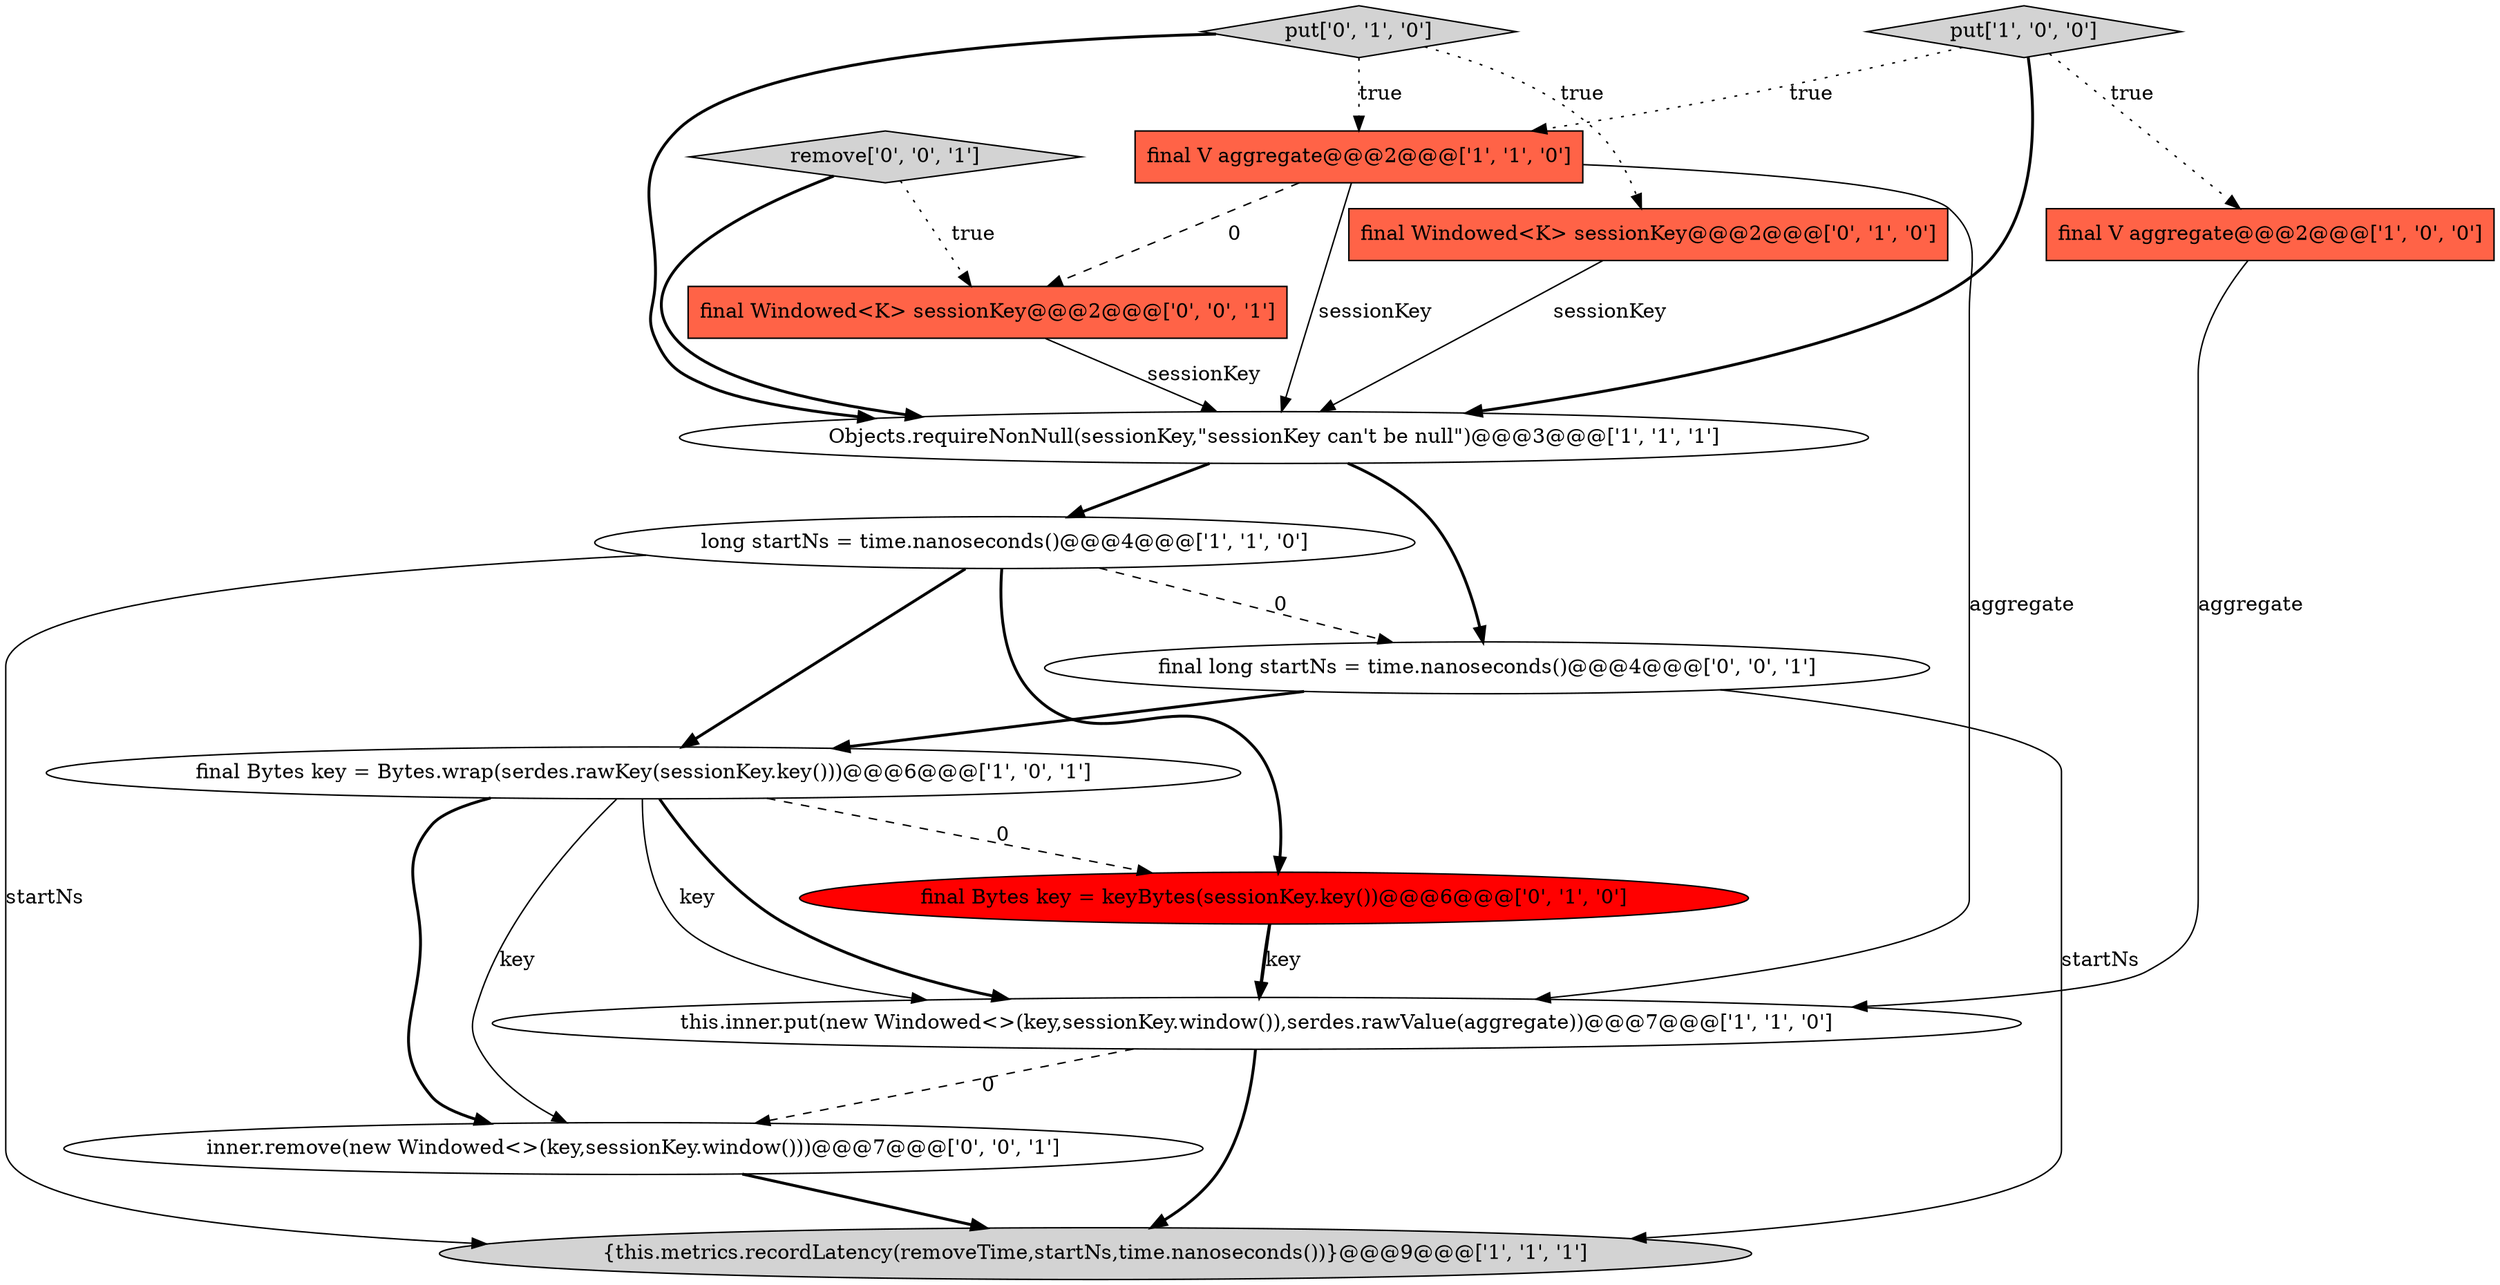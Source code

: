 digraph {
3 [style = filled, label = "final V aggregate@@@2@@@['1', '0', '0']", fillcolor = tomato, shape = box image = "AAA0AAABBB1BBB"];
4 [style = filled, label = "{this.metrics.recordLatency(removeTime,startNs,time.nanoseconds())}@@@9@@@['1', '1', '1']", fillcolor = lightgray, shape = ellipse image = "AAA0AAABBB1BBB"];
6 [style = filled, label = "final V aggregate@@@2@@@['1', '1', '0']", fillcolor = tomato, shape = box image = "AAA0AAABBB1BBB"];
12 [style = filled, label = "remove['0', '0', '1']", fillcolor = lightgray, shape = diamond image = "AAA0AAABBB3BBB"];
9 [style = filled, label = "final Windowed<K> sessionKey@@@2@@@['0', '1', '0']", fillcolor = tomato, shape = box image = "AAA0AAABBB2BBB"];
10 [style = filled, label = "final Bytes key = keyBytes(sessionKey.key())@@@6@@@['0', '1', '0']", fillcolor = red, shape = ellipse image = "AAA1AAABBB2BBB"];
13 [style = filled, label = "final long startNs = time.nanoseconds()@@@4@@@['0', '0', '1']", fillcolor = white, shape = ellipse image = "AAA0AAABBB3BBB"];
14 [style = filled, label = "inner.remove(new Windowed<>(key,sessionKey.window()))@@@7@@@['0', '0', '1']", fillcolor = white, shape = ellipse image = "AAA0AAABBB3BBB"];
0 [style = filled, label = "Objects.requireNonNull(sessionKey,\"sessionKey can't be null\")@@@3@@@['1', '1', '1']", fillcolor = white, shape = ellipse image = "AAA0AAABBB1BBB"];
5 [style = filled, label = "this.inner.put(new Windowed<>(key,sessionKey.window()),serdes.rawValue(aggregate))@@@7@@@['1', '1', '0']", fillcolor = white, shape = ellipse image = "AAA0AAABBB1BBB"];
8 [style = filled, label = "put['0', '1', '0']", fillcolor = lightgray, shape = diamond image = "AAA0AAABBB2BBB"];
7 [style = filled, label = "final Bytes key = Bytes.wrap(serdes.rawKey(sessionKey.key()))@@@6@@@['1', '0', '1']", fillcolor = white, shape = ellipse image = "AAA0AAABBB1BBB"];
2 [style = filled, label = "put['1', '0', '0']", fillcolor = lightgray, shape = diamond image = "AAA0AAABBB1BBB"];
1 [style = filled, label = "long startNs = time.nanoseconds()@@@4@@@['1', '1', '0']", fillcolor = white, shape = ellipse image = "AAA0AAABBB1BBB"];
11 [style = filled, label = "final Windowed<K> sessionKey@@@2@@@['0', '0', '1']", fillcolor = tomato, shape = box image = "AAA0AAABBB3BBB"];
2->3 [style = dotted, label="true"];
10->5 [style = solid, label="key"];
5->14 [style = dashed, label="0"];
3->5 [style = solid, label="aggregate"];
0->13 [style = bold, label=""];
6->0 [style = solid, label="sessionKey"];
6->11 [style = dashed, label="0"];
9->0 [style = solid, label="sessionKey"];
1->4 [style = solid, label="startNs"];
12->0 [style = bold, label=""];
1->7 [style = bold, label=""];
7->14 [style = bold, label=""];
12->11 [style = dotted, label="true"];
8->0 [style = bold, label=""];
1->13 [style = dashed, label="0"];
7->5 [style = bold, label=""];
2->0 [style = bold, label=""];
10->5 [style = bold, label=""];
8->6 [style = dotted, label="true"];
13->4 [style = solid, label="startNs"];
2->6 [style = dotted, label="true"];
7->5 [style = solid, label="key"];
11->0 [style = solid, label="sessionKey"];
0->1 [style = bold, label=""];
6->5 [style = solid, label="aggregate"];
13->7 [style = bold, label=""];
5->4 [style = bold, label=""];
7->14 [style = solid, label="key"];
7->10 [style = dashed, label="0"];
8->9 [style = dotted, label="true"];
1->10 [style = bold, label=""];
14->4 [style = bold, label=""];
}

